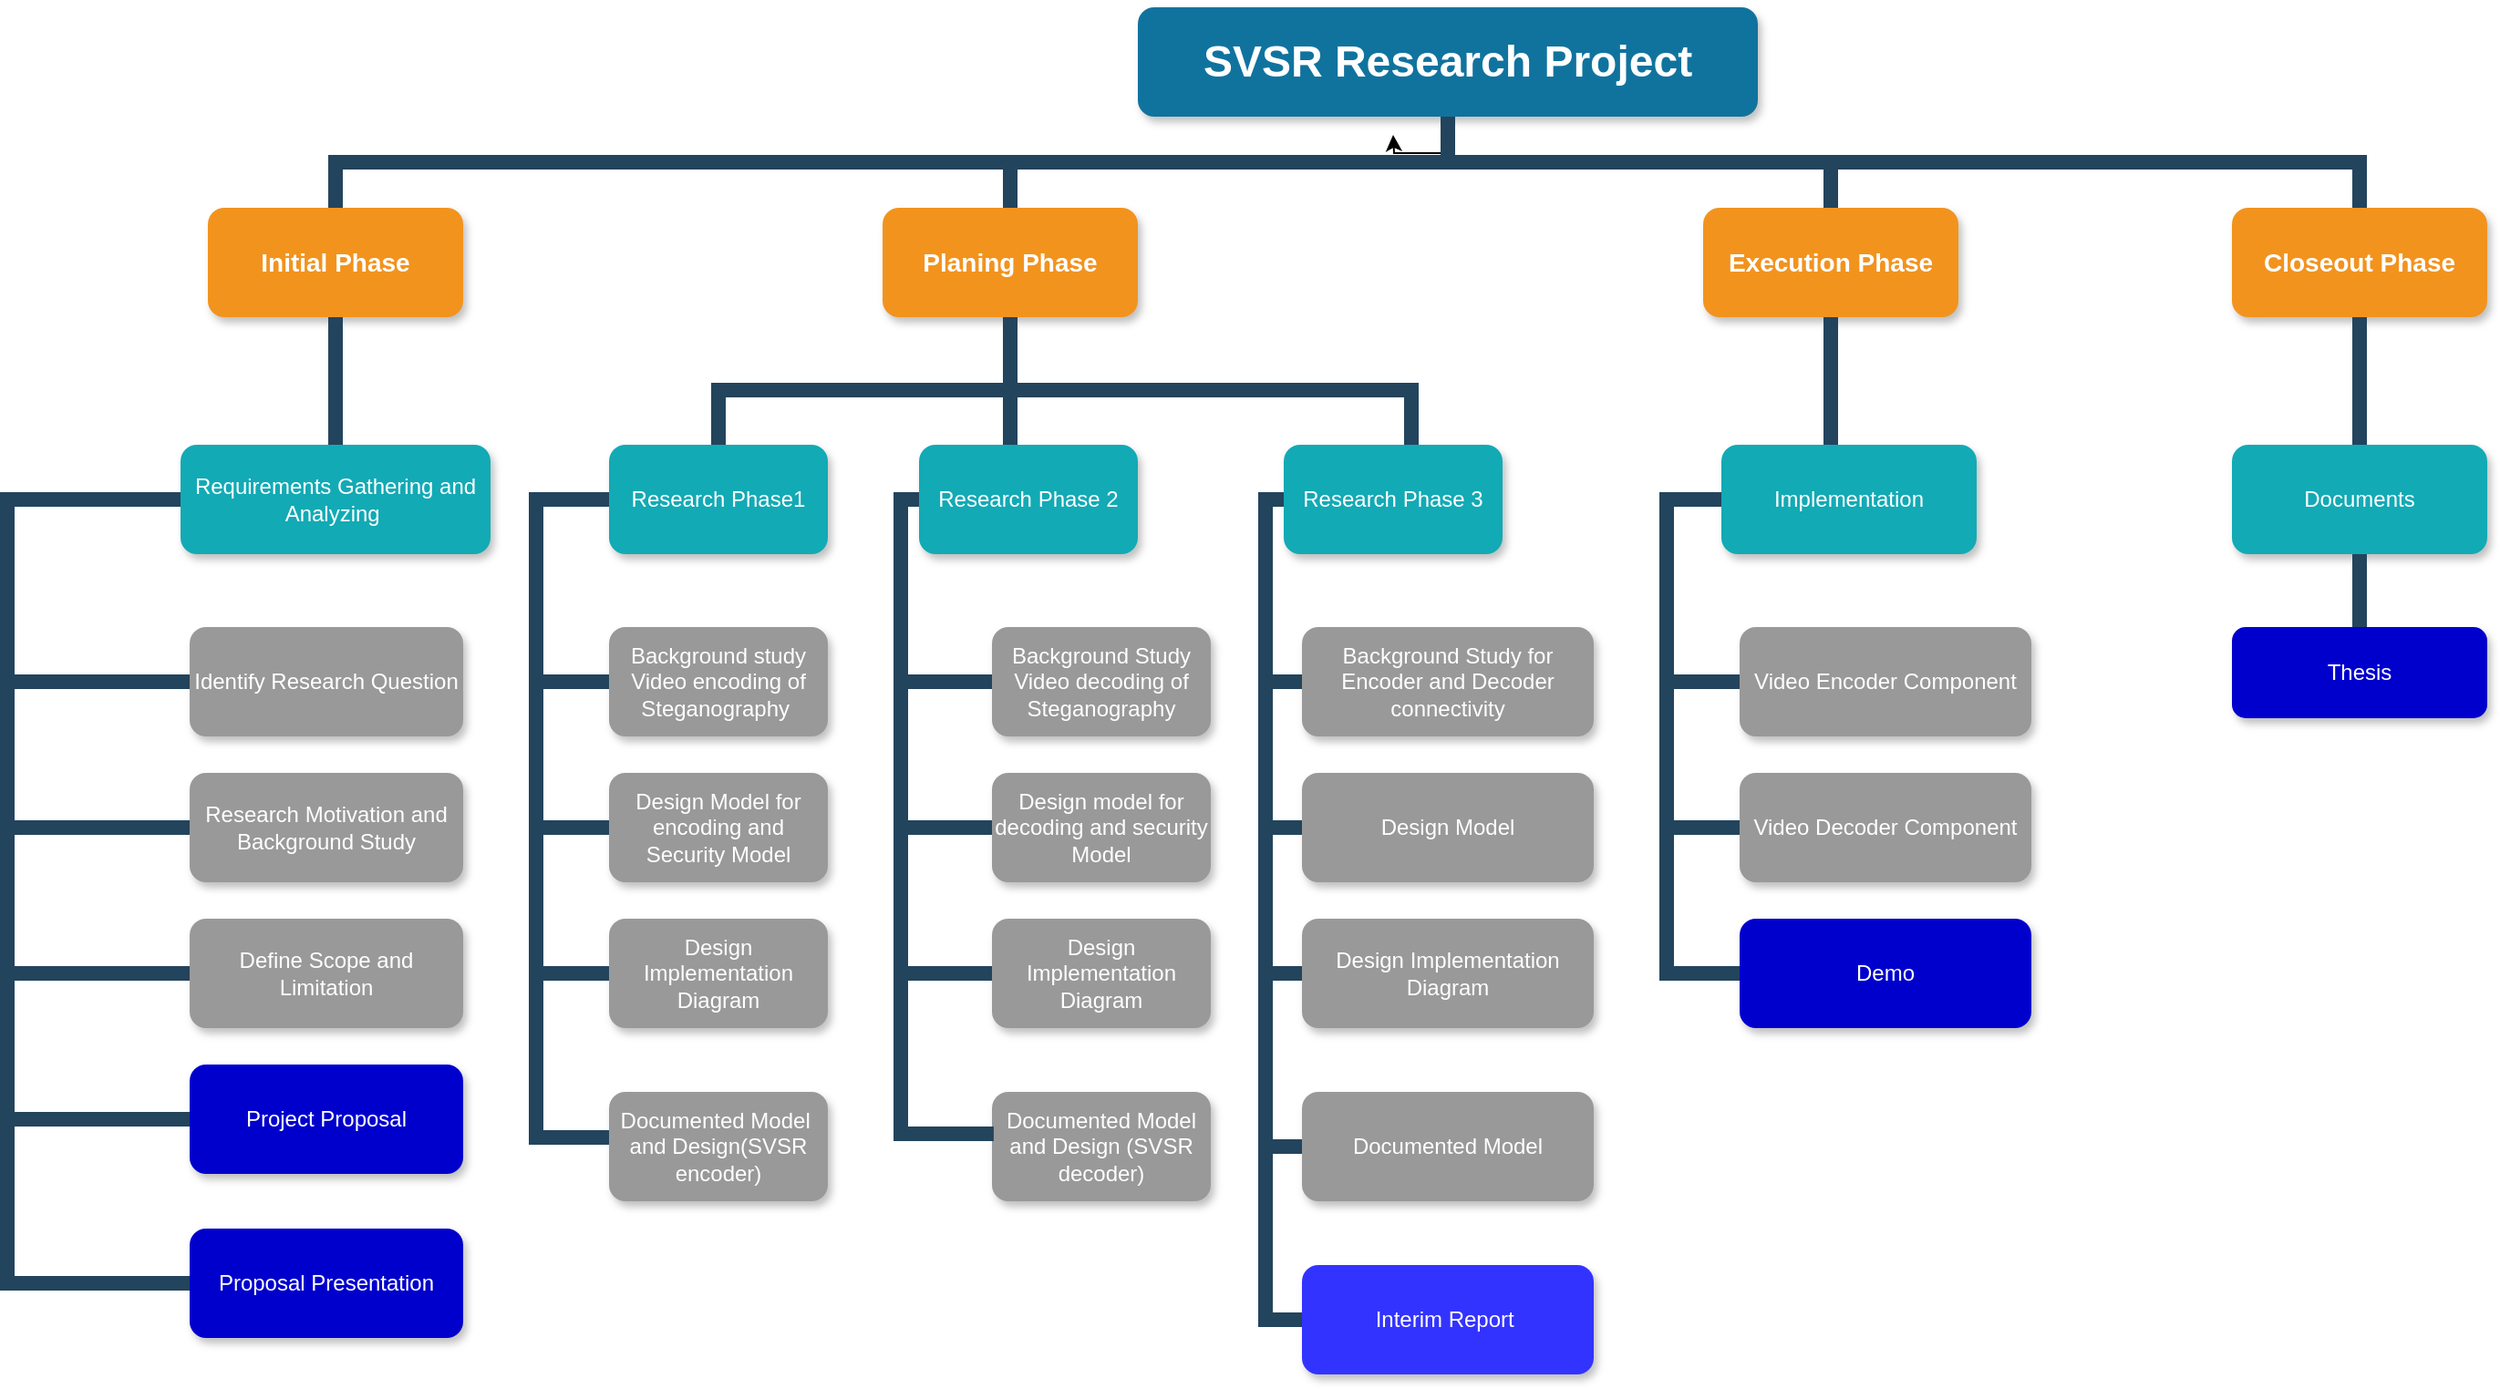 <mxfile version="11.0.1" type="github"><diagram name="Page-1" id="64c3da0e-402f-94eb-ee01-a36477274f13"><mxGraphModel dx="1068" dy="450" grid="1" gridSize="10" guides="1" tooltips="1" connect="1" arrows="1" fold="1" page="1" pageScale="1" pageWidth="1169" pageHeight="826" background="#ffffff" math="0" shadow="0"><root><mxCell id="0"/><mxCell id="1" parent="0"/><mxCell id="FaRs8WfyJyjP6b_1I3c2-232" style="edgeStyle=orthogonalEdgeStyle;rounded=0;orthogonalLoop=1;jettySize=auto;html=1;" edge="1" parent="1" source="2"><mxGeometry relative="1" as="geometry"><mxPoint x="810" y="130" as="targetPoint"/></mxGeometry></mxCell><mxCell id="2" value="SVSR Research Project" style="whiteSpace=wrap;rounded=1;shadow=1;fillColor=#10739E;strokeColor=none;fontColor=#FFFFFF;fontStyle=1;fontSize=24" parent="1" vertex="1"><mxGeometry x="670" y="60" width="340" height="60" as="geometry"/></mxCell><mxCell id="3" value="Initial Phase" style="whiteSpace=wrap;rounded=1;fillColor=#F2931E;strokeColor=none;shadow=1;fontColor=#FFFFFF;fontStyle=1;fontSize=14" parent="1" vertex="1"><mxGeometry x="160" y="170.0" width="140" height="60" as="geometry"/></mxCell><mxCell id="4" value="Planing Phase" style="whiteSpace=wrap;rounded=1;fillColor=#F2931E;strokeColor=none;shadow=1;fontColor=#FFFFFF;fontStyle=1;fontSize=14" parent="1" vertex="1"><mxGeometry x="530" y="170.0" width="140" height="60" as="geometry"/></mxCell><mxCell id="6" value="Execution Phase" style="whiteSpace=wrap;rounded=1;fillColor=#F2931E;strokeColor=none;shadow=1;fontColor=#FFFFFF;fontStyle=1;fontSize=14" parent="1" vertex="1"><mxGeometry x="980" y="170.0" width="140" height="60" as="geometry"/></mxCell><mxCell id="7" value="Closeout Phase" style="whiteSpace=wrap;rounded=1;fillColor=#F2931E;strokeColor=none;shadow=1;fontColor=#FFFFFF;fontStyle=1;fontSize=14" parent="1" vertex="1"><mxGeometry x="1270" y="170.0" width="140" height="60" as="geometry"/></mxCell><mxCell id="10" value="Requirements Gathering and Analyzing " style="whiteSpace=wrap;rounded=1;fillColor=#12AAB5;strokeColor=none;shadow=1;fontColor=#FFFFFF;" parent="1" vertex="1"><mxGeometry x="145" y="300" width="170" height="60" as="geometry"/></mxCell><mxCell id="23" value="Identify Research Question" style="whiteSpace=wrap;rounded=1;fillColor=#999999;strokeColor=none;shadow=1;fontColor=#FFFFFF;fontStyle=0" parent="1" vertex="1"><mxGeometry x="150" y="400" width="150" height="60" as="geometry"/></mxCell><mxCell id="24" value="Research Motivation and Background Study" style="whiteSpace=wrap;rounded=1;fillColor=#999999;strokeColor=none;shadow=1;fontColor=#FFFFFF;fontStyle=0" parent="1" vertex="1"><mxGeometry x="150" y="480" width="150" height="60" as="geometry"/></mxCell><mxCell id="25" value="Define Scope and Limitation" style="whiteSpace=wrap;rounded=1;fillColor=#999999;strokeColor=none;shadow=1;fontColor=#FFFFFF;fontStyle=0" parent="1" vertex="1"><mxGeometry x="150" y="560" width="150" height="60" as="geometry"/></mxCell><mxCell id="26" value="Project Proposal" style="whiteSpace=wrap;rounded=1;fillColor=#0000CC;strokeColor=none;shadow=1;fontColor=#FFFFFF;fontStyle=0" parent="1" vertex="1"><mxGeometry x="150" y="640" width="150" height="60" as="geometry"/></mxCell><mxCell id="27" value="Proposal Presentation" style="whiteSpace=wrap;rounded=1;fillColor=#0000CC;strokeColor=none;shadow=1;fontColor=#FFFFFF;fontStyle=0;direction=south;" parent="1" vertex="1"><mxGeometry x="150" y="730" width="150" height="60" as="geometry"/></mxCell><mxCell id="43" value="Research Phase1" style="whiteSpace=wrap;rounded=1;fillColor=#12AAB5;strokeColor=none;shadow=1;fontColor=#FFFFFF;" parent="1" vertex="1"><mxGeometry x="380.0" y="300.0" width="120" height="60" as="geometry"/></mxCell><mxCell id="44" value="Research Phase 2" style="whiteSpace=wrap;rounded=1;fillColor=#12AAB5;strokeColor=none;shadow=1;fontColor=#FFFFFF;" parent="1" vertex="1"><mxGeometry x="550.0" y="300.0" width="120" height="60" as="geometry"/></mxCell><mxCell id="45" value="Background study Video encoding of Steganography " style="whiteSpace=wrap;rounded=1;fillColor=#999999;strokeColor=none;shadow=1;fontColor=#FFFFFF;fontStyle=0" parent="1" vertex="1"><mxGeometry x="380" y="400" width="120" height="60" as="geometry"/></mxCell><mxCell id="46" value="Design Model for encoding and Security Model" style="whiteSpace=wrap;rounded=1;fillColor=#999999;strokeColor=none;shadow=1;fontColor=#FFFFFF;fontStyle=0" parent="1" vertex="1"><mxGeometry x="380.0" y="480.0" width="120" height="60" as="geometry"/></mxCell><mxCell id="47" value="Design Implementation Diagram" style="whiteSpace=wrap;rounded=1;fillColor=#999999;strokeColor=none;shadow=1;fontColor=#FFFFFF;fontStyle=0" parent="1" vertex="1"><mxGeometry x="380" y="560" width="120" height="60" as="geometry"/></mxCell><mxCell id="49" value="Documented Model  and Design(SVSR encoder)" style="whiteSpace=wrap;rounded=1;fillColor=#999999;strokeColor=none;shadow=1;fontColor=#FFFFFF;fontStyle=0" parent="1" vertex="1"><mxGeometry x="380.0" y="655.0" width="120" height="60" as="geometry"/></mxCell><mxCell id="50" value="Background Study Video decoding of Steganography" style="whiteSpace=wrap;rounded=1;fillColor=#999999;strokeColor=none;shadow=1;fontColor=#FFFFFF;fontStyle=0" parent="1" vertex="1"><mxGeometry x="590" y="400" width="120" height="60" as="geometry"/></mxCell><mxCell id="51" value="Design model for decoding and security Model" style="whiteSpace=wrap;rounded=1;fillColor=#999999;strokeColor=none;shadow=1;fontColor=#FFFFFF;fontStyle=0" parent="1" vertex="1"><mxGeometry x="590.0" y="480.0" width="120" height="60" as="geometry"/></mxCell><mxCell id="52" value="Design Implementation Diagram" style="whiteSpace=wrap;rounded=1;fillColor=#999999;strokeColor=none;shadow=1;fontColor=#FFFFFF;fontStyle=0" parent="1" vertex="1"><mxGeometry x="590" y="560" width="120" height="60" as="geometry"/></mxCell><mxCell id="53" value="Documented Model and Design (SVSR decoder)" style="whiteSpace=wrap;rounded=1;fillColor=#999999;strokeColor=none;shadow=1;fontColor=#FFFFFF;fontStyle=0" parent="1" vertex="1"><mxGeometry x="590.0" y="655.0" width="120" height="60" as="geometry"/></mxCell><mxCell id="103" value="" style="edgeStyle=elbowEdgeStyle;elbow=vertical;rounded=0;fontColor=#000000;endArrow=none;endFill=0;strokeWidth=8;strokeColor=#23445D;" parent="1" source="3" target="10" edge="1"><mxGeometry width="100" height="100" relative="1" as="geometry"><mxPoint x="20" y="290" as="sourcePoint"/><mxPoint x="120" y="190" as="targetPoint"/><Array as="points"><mxPoint x="230" y="290"/></Array></mxGeometry></mxCell><mxCell id="105" value="" style="edgeStyle=elbowEdgeStyle;elbow=horizontal;rounded=0;fontColor=#000000;endArrow=none;endFill=0;strokeWidth=8;strokeColor=#23445D;" parent="1" source="10" target="23" edge="1"><mxGeometry width="100" height="100" relative="1" as="geometry"><mxPoint x="10" y="480" as="sourcePoint"/><mxPoint x="110" y="380" as="targetPoint"/><Array as="points"><mxPoint x="50" y="380"/></Array></mxGeometry></mxCell><mxCell id="106" value="" style="edgeStyle=elbowEdgeStyle;elbow=horizontal;rounded=0;fontColor=#000000;endArrow=none;endFill=0;strokeWidth=8;strokeColor=#23445D;" parent="1" source="10" target="24" edge="1"><mxGeometry width="100" height="100" relative="1" as="geometry"><mxPoint x="80" y="340" as="sourcePoint"/><mxPoint x="80" y="440" as="targetPoint"/><Array as="points"><mxPoint x="50" y="400"/></Array></mxGeometry></mxCell><mxCell id="107" value="" style="edgeStyle=elbowEdgeStyle;elbow=horizontal;rounded=0;fontColor=#000000;endArrow=none;endFill=0;strokeWidth=8;strokeColor=#23445D;" parent="1" source="10" target="27" edge="1"><mxGeometry width="100" height="100" relative="1" as="geometry"><mxPoint x="80" y="340" as="sourcePoint"/><mxPoint x="80" y="440" as="targetPoint"/><Array as="points"><mxPoint x="50" y="540"/></Array></mxGeometry></mxCell><mxCell id="109" value="" style="edgeStyle=elbowEdgeStyle;elbow=horizontal;rounded=0;fontColor=#000000;endArrow=none;endFill=0;strokeWidth=8;strokeColor=#23445D;" parent="1" source="10" target="26" edge="1"><mxGeometry width="100" height="100" relative="1" as="geometry"><mxPoint x="100" y="360" as="sourcePoint"/><mxPoint x="100" y="460" as="targetPoint"/><Array as="points"><mxPoint x="50" y="410"/></Array></mxGeometry></mxCell><mxCell id="110" value="" style="edgeStyle=elbowEdgeStyle;elbow=horizontal;rounded=0;fontColor=#000000;endArrow=none;endFill=0;strokeWidth=8;strokeColor=#23445D;" parent="1" source="10" target="25" edge="1"><mxGeometry width="100" height="100" relative="1" as="geometry"><mxPoint x="110" y="370" as="sourcePoint"/><mxPoint x="110" y="470" as="targetPoint"/><Array as="points"><mxPoint x="50" y="430"/></Array></mxGeometry></mxCell><mxCell id="116" value="" style="edgeStyle=elbowEdgeStyle;elbow=vertical;rounded=0;fontColor=#000000;endArrow=none;endFill=0;strokeWidth=8;strokeColor=#23445D;entryX=0.5;entryY=0;entryDx=0;entryDy=0;" parent="1" source="4" target="43" edge="1"><mxGeometry width="100" height="100" relative="1" as="geometry"><mxPoint x="240" y="240.0" as="sourcePoint"/><mxPoint x="400" y="300" as="targetPoint"/><Array as="points"><mxPoint x="480" y="270"/><mxPoint x="470" y="220"/><mxPoint x="410" y="280"/><mxPoint x="440" y="270"/><mxPoint x="420" y="290"/><mxPoint x="600" y="270"/><mxPoint x="600" y="260"/><mxPoint x="580" y="260"/><mxPoint x="580" y="270"/><mxPoint x="600" y="260"/><mxPoint x="580" y="260"/></Array></mxGeometry></mxCell><mxCell id="117" value="" style="edgeStyle=elbowEdgeStyle;elbow=vertical;rounded=0;fontColor=#000000;endArrow=none;endFill=0;strokeWidth=8;strokeColor=#23445D;" parent="1" source="4" edge="1"><mxGeometry width="100" height="100" relative="1" as="geometry"><mxPoint x="240" y="240.0" as="sourcePoint"/><mxPoint x="600" y="300" as="targetPoint"/><Array as="points"><mxPoint x="600" y="270"/><mxPoint x="620" y="270"/></Array></mxGeometry></mxCell><mxCell id="118" value="" style="edgeStyle=elbowEdgeStyle;elbow=horizontal;rounded=0;fontColor=#000000;endArrow=none;endFill=0;strokeWidth=8;strokeColor=#23445D;" parent="1" source="43" edge="1"><mxGeometry width="100" height="100" relative="1" as="geometry"><mxPoint x="420" y="330.0" as="sourcePoint"/><mxPoint x="380" y="430" as="targetPoint"/><Array as="points"><mxPoint x="340" y="400"/><mxPoint x="370" y="420"/><mxPoint x="420" y="380"/></Array></mxGeometry></mxCell><mxCell id="119" value="" style="edgeStyle=elbowEdgeStyle;elbow=horizontal;rounded=0;fontColor=#000000;endArrow=none;endFill=0;strokeWidth=8;strokeColor=#23445D;" parent="1" source="43" edge="1"><mxGeometry width="100" height="100" relative="1" as="geometry"><mxPoint x="430" y="330" as="sourcePoint"/><mxPoint x="380" y="510" as="targetPoint"/><Array as="points"><mxPoint x="340" y="400"/><mxPoint x="370" y="420"/></Array></mxGeometry></mxCell><mxCell id="120" value="" style="edgeStyle=elbowEdgeStyle;elbow=horizontal;rounded=0;fontColor=#000000;endArrow=none;endFill=0;strokeWidth=8;strokeColor=#23445D;" parent="1" source="43" edge="1"><mxGeometry width="100" height="100" relative="1" as="geometry"><mxPoint x="430" y="330" as="sourcePoint"/><mxPoint x="380" y="680" as="targetPoint"/><Array as="points"><mxPoint x="340" y="390"/><mxPoint x="370" y="380"/><mxPoint x="420" y="550"/></Array></mxGeometry></mxCell><mxCell id="122" value="" style="edgeStyle=elbowEdgeStyle;elbow=horizontal;rounded=0;fontColor=#000000;endArrow=none;endFill=0;strokeWidth=8;strokeColor=#23445D;" parent="1" source="43" edge="1"><mxGeometry width="100" height="100" relative="1" as="geometry"><mxPoint x="430" y="330" as="sourcePoint"/><mxPoint x="380" y="590" as="targetPoint"/><Array as="points"><mxPoint x="340" y="420"/><mxPoint x="370" y="330"/><mxPoint x="420" y="470"/></Array></mxGeometry></mxCell><mxCell id="123" value="" style="edgeStyle=elbowEdgeStyle;elbow=horizontal;rounded=0;fontColor=#000000;endArrow=none;endFill=0;strokeWidth=8;strokeColor=#23445D;" parent="1" source="44" edge="1"><mxGeometry width="100" height="100" relative="1" as="geometry"><mxPoint x="610" y="330.0" as="sourcePoint"/><mxPoint x="590" y="430" as="targetPoint"/><Array as="points"><mxPoint x="540" y="420"/><mxPoint x="540" y="400"/><mxPoint x="620" y="380"/></Array></mxGeometry></mxCell><mxCell id="124" value="" style="edgeStyle=elbowEdgeStyle;elbow=horizontal;rounded=0;fontColor=#000000;endArrow=none;endFill=0;strokeWidth=8;strokeColor=#23445D;" parent="1" source="44" edge="1"><mxGeometry width="100" height="100" relative="1" as="geometry"><mxPoint x="620" y="330" as="sourcePoint"/><mxPoint x="590" y="510" as="targetPoint"/><Array as="points"><mxPoint x="540" y="420"/><mxPoint x="600" y="430"/><mxPoint x="620" y="420"/></Array></mxGeometry></mxCell><mxCell id="126" value="" style="edgeStyle=elbowEdgeStyle;elbow=horizontal;rounded=0;fontColor=#000000;endArrow=none;endFill=0;strokeWidth=8;strokeColor=#23445D;entryX=0.008;entryY=0.383;entryDx=0;entryDy=0;entryPerimeter=0;" parent="1" source="44" target="53" edge="1"><mxGeometry width="100" height="100" relative="1" as="geometry"><mxPoint x="620" y="330" as="sourcePoint"/><mxPoint x="590" y="690" as="targetPoint"/><Array as="points"><mxPoint x="540" y="680"/><mxPoint x="540" y="390"/><mxPoint x="620" y="500"/></Array></mxGeometry></mxCell><mxCell id="127" value="" style="edgeStyle=elbowEdgeStyle;elbow=horizontal;rounded=0;fontColor=#000000;endArrow=none;endFill=0;strokeWidth=8;strokeColor=#23445D;exitX=0;exitY=0.5;exitDx=0;exitDy=0;" parent="1" source="44" edge="1"><mxGeometry width="100" height="100" relative="1" as="geometry"><mxPoint x="620" y="380" as="sourcePoint"/><mxPoint x="590" y="590" as="targetPoint"/><Array as="points"><mxPoint x="540" y="400"/><mxPoint x="580" y="400"/><mxPoint x="620" y="470"/></Array></mxGeometry></mxCell><mxCell id="133" value="Research Phase 3" style="whiteSpace=wrap;rounded=1;fillColor=#12AAB5;strokeColor=none;shadow=1;fontColor=#FFFFFF;" parent="1" vertex="1"><mxGeometry x="750.0" y="300.0" width="120" height="60" as="geometry"/></mxCell><mxCell id="134" value="Implementation" style="whiteSpace=wrap;rounded=1;fillColor=#12AAB5;strokeColor=none;shadow=1;fontColor=#FFFFFF;" parent="1" vertex="1"><mxGeometry x="990" y="300" width="140" height="60" as="geometry"/></mxCell><mxCell id="135" value="Background Study for Encoder and Decoder connectivity" style="whiteSpace=wrap;rounded=1;fillColor=#999999;strokeColor=none;shadow=1;fontColor=#FFFFFF;fontStyle=0" parent="1" vertex="1"><mxGeometry x="760" y="400" width="160" height="60" as="geometry"/></mxCell><mxCell id="136" value="Design Model" style="whiteSpace=wrap;rounded=1;fillColor=#999999;strokeColor=none;shadow=1;fontColor=#FFFFFF;fontStyle=0" parent="1" vertex="1"><mxGeometry x="760" y="480" width="160" height="60" as="geometry"/></mxCell><mxCell id="137" value="Design Implementation Diagram" style="whiteSpace=wrap;rounded=1;fillColor=#999999;strokeColor=none;shadow=1;fontColor=#FFFFFF;fontStyle=0" parent="1" vertex="1"><mxGeometry x="760" y="560" width="160" height="60" as="geometry"/></mxCell><mxCell id="138" value="Documented Model" style="whiteSpace=wrap;rounded=1;fillColor=#999999;strokeColor=none;shadow=1;fontColor=#FFFFFF;fontStyle=0" parent="1" vertex="1"><mxGeometry x="760" y="655" width="160" height="60" as="geometry"/></mxCell><mxCell id="139" value="Interim Report " style="whiteSpace=wrap;rounded=1;fillColor=#3333FF;strokeColor=none;shadow=1;fontColor=#FFFFFF;fontStyle=0" parent="1" vertex="1"><mxGeometry x="760" y="750" width="160" height="60" as="geometry"/></mxCell><mxCell id="140" value="Video Encoder Component" style="whiteSpace=wrap;rounded=1;fillColor=#999999;strokeColor=none;shadow=1;fontColor=#FFFFFF;fontStyle=0" parent="1" vertex="1"><mxGeometry x="1000" y="400" width="160" height="60" as="geometry"/></mxCell><mxCell id="141" value="Video Decoder Component" style="whiteSpace=wrap;rounded=1;fillColor=#999999;strokeColor=none;shadow=1;fontColor=#FFFFFF;fontStyle=0" parent="1" vertex="1"><mxGeometry x="1000" y="480" width="160" height="60" as="geometry"/></mxCell><mxCell id="142" value="Demo" style="whiteSpace=wrap;rounded=1;fillColor=#0000CC;strokeColor=none;shadow=1;fontColor=#FFFFFF;fontStyle=0" parent="1" vertex="1"><mxGeometry x="1000" y="560" width="160" height="60" as="geometry"/></mxCell><mxCell id="145" value="" style="edgeStyle=elbowEdgeStyle;elbow=horizontal;rounded=0;fontColor=#000000;endArrow=none;endFill=0;strokeWidth=8;strokeColor=#23445D;" parent="1" source="133" target="135" edge="1"><mxGeometry width="100" height="100" relative="1" as="geometry"><mxPoint x="790" y="330.0" as="sourcePoint"/><mxPoint x="800.0" y="430" as="targetPoint"/><Array as="points"><mxPoint x="740" y="430"/><mxPoint x="790" y="380"/></Array></mxGeometry></mxCell><mxCell id="146" value="" style="edgeStyle=elbowEdgeStyle;elbow=horizontal;rounded=0;fontColor=#000000;endArrow=none;endFill=0;strokeWidth=8;strokeColor=#23445D;entryX=0;entryY=0.5;entryDx=0;entryDy=0;" parent="1" source="133" target="137" edge="1"><mxGeometry width="100" height="100" relative="1" as="geometry"><mxPoint x="800" y="330" as="sourcePoint"/><mxPoint x="800.0" y="510" as="targetPoint"/><Array as="points"><mxPoint x="740" y="410"/><mxPoint x="790" y="420"/></Array></mxGeometry></mxCell><mxCell id="147" value="" style="edgeStyle=elbowEdgeStyle;elbow=horizontal;rounded=0;fontColor=#000000;endArrow=none;endFill=0;strokeWidth=8;strokeColor=#23445D;" parent="1" source="133" edge="1"><mxGeometry width="100" height="100" relative="1" as="geometry"><mxPoint x="800" y="330" as="sourcePoint"/><mxPoint x="760" y="780" as="targetPoint"/><Array as="points"><mxPoint x="740" y="400"/><mxPoint x="790" y="330"/><mxPoint x="790" y="330"/><mxPoint x="790" y="550"/></Array></mxGeometry></mxCell><mxCell id="150" value="" style="edgeStyle=elbowEdgeStyle;elbow=horizontal;rounded=0;fontColor=#000000;endArrow=none;endFill=0;strokeWidth=8;strokeColor=#23445D;" parent="1" source="134" edge="1"><mxGeometry width="100" height="100" relative="1" as="geometry"><mxPoint x="980" y="330.0" as="sourcePoint"/><mxPoint x="1000" y="430" as="targetPoint"/><Array as="points"><mxPoint x="960" y="430"/><mxPoint x="960" y="420"/><mxPoint x="990" y="380"/></Array></mxGeometry></mxCell><mxCell id="151" value="" style="edgeStyle=elbowEdgeStyle;elbow=horizontal;rounded=0;fontColor=#000000;endArrow=none;endFill=0;strokeWidth=8;strokeColor=#23445D;entryX=0;entryY=0.5;entryDx=0;entryDy=0;" parent="1" source="134" target="141" edge="1"><mxGeometry width="100" height="100" relative="1" as="geometry"><mxPoint x="990" y="330" as="sourcePoint"/><mxPoint x="1000" y="510" as="targetPoint"/><Array as="points"><mxPoint x="960" y="410"/><mxPoint x="990" y="420"/></Array></mxGeometry></mxCell><mxCell id="154" value="" style="edgeStyle=elbowEdgeStyle;elbow=horizontal;rounded=0;fontColor=#000000;endArrow=none;endFill=0;strokeWidth=8;strokeColor=#23445D;" parent="1" source="134" target="142" edge="1"><mxGeometry width="100" height="100" relative="1" as="geometry"><mxPoint x="990" y="330" as="sourcePoint"/><mxPoint x="990.0" y="590" as="targetPoint"/><Array as="points"><mxPoint x="960" y="370"/><mxPoint x="990" y="470"/></Array></mxGeometry></mxCell><mxCell id="222" value="" style="edgeStyle=elbowEdgeStyle;elbow=vertical;rounded=0;fontColor=#000000;endArrow=none;endFill=0;strokeWidth=8;strokeColor=#23445D;" parent="1" source="6" target="134" edge="1"><mxGeometry width="100" height="100" relative="1" as="geometry"><mxPoint x="1030" y="280" as="sourcePoint"/><mxPoint x="1130" y="180" as="targetPoint"/><Array as="points"><mxPoint x="1050" y="265"/></Array></mxGeometry></mxCell><mxCell id="229" value="" style="edgeStyle=elbowEdgeStyle;elbow=vertical;rounded=0;fontColor=#000000;endArrow=none;endFill=0;strokeWidth=8;strokeColor=#23445D;" parent="1" source="2" target="3" edge="1"><mxGeometry width="100" height="100" relative="1" as="geometry"><mxPoint x="540" y="140" as="sourcePoint"/><mxPoint x="640" y="40" as="targetPoint"/></mxGeometry></mxCell><mxCell id="230" value="" style="edgeStyle=elbowEdgeStyle;elbow=vertical;rounded=0;fontColor=#000000;endArrow=none;endFill=0;strokeWidth=8;strokeColor=#23445D;" parent="1" source="2" target="4" edge="1"><mxGeometry width="100" height="100" relative="1" as="geometry"><mxPoint x="550" y="150" as="sourcePoint"/><mxPoint x="650" y="50" as="targetPoint"/></mxGeometry></mxCell><mxCell id="231" value="" style="edgeStyle=elbowEdgeStyle;elbow=vertical;rounded=0;fontColor=#000000;endArrow=none;endFill=0;strokeWidth=8;strokeColor=#23445D;" parent="1" source="2" target="6" edge="1"><mxGeometry width="100" height="100" relative="1" as="geometry"><mxPoint x="560" y="160" as="sourcePoint"/><mxPoint x="660" y="60" as="targetPoint"/></mxGeometry></mxCell><mxCell id="232" value="" style="edgeStyle=elbowEdgeStyle;elbow=vertical;rounded=0;fontColor=#000000;endArrow=none;endFill=0;strokeWidth=8;strokeColor=#23445D;" parent="1" source="2" target="7" edge="1"><mxGeometry width="100" height="100" relative="1" as="geometry"><mxPoint x="570" y="170" as="sourcePoint"/><mxPoint x="670" y="70" as="targetPoint"/></mxGeometry></mxCell><mxCell id="Wbxan8lZ420Eitoqs935-235" value="" style="edgeStyle=elbowEdgeStyle;elbow=vertical;rounded=0;fontColor=#000000;endArrow=none;endFill=0;strokeWidth=8;strokeColor=#23445D;" parent="1" edge="1"><mxGeometry width="100" height="100" relative="1" as="geometry"><mxPoint x="600" y="230.0" as="sourcePoint"/><mxPoint x="820" y="300" as="targetPoint"/><Array as="points"><mxPoint x="560" y="270"/><mxPoint x="600" y="270"/><mxPoint x="620" y="270"/></Array></mxGeometry></mxCell><mxCell id="Wbxan8lZ420Eitoqs935-238" value="" style="edgeStyle=elbowEdgeStyle;elbow=horizontal;rounded=0;fontColor=#000000;endArrow=none;endFill=0;strokeWidth=8;strokeColor=#23445D;entryX=0;entryY=0.5;entryDx=0;entryDy=0;" parent="1" target="136" edge="1"><mxGeometry width="100" height="100" relative="1" as="geometry"><mxPoint x="750" y="330" as="sourcePoint"/><mxPoint x="750" y="510" as="targetPoint"/><Array as="points"><mxPoint x="740" y="410"/><mxPoint x="790" y="350"/><mxPoint x="810" y="330"/><mxPoint x="800" y="330"/><mxPoint x="790" y="430"/><mxPoint x="790" y="460"/><mxPoint x="800" y="430"/></Array></mxGeometry></mxCell><mxCell id="Wbxan8lZ420Eitoqs935-244" value="" style="edgeStyle=elbowEdgeStyle;elbow=horizontal;rounded=0;fontColor=#000000;endArrow=none;endFill=0;strokeWidth=8;strokeColor=#23445D;" parent="1" edge="1"><mxGeometry width="100" height="100" relative="1" as="geometry"><mxPoint x="750" y="330" as="sourcePoint"/><mxPoint x="760" y="685" as="targetPoint"/><Array as="points"><mxPoint x="740" y="440"/><mxPoint x="890" y="380"/><mxPoint x="790" y="510"/></Array></mxGeometry></mxCell><mxCell id="Wbxan8lZ420Eitoqs935-252" value="Documents" style="whiteSpace=wrap;rounded=1;fillColor=#12AAB5;strokeColor=none;shadow=1;fontColor=#FFFFFF;" parent="1" vertex="1"><mxGeometry x="1270" y="300" width="140" height="60" as="geometry"/></mxCell><mxCell id="Wbxan8lZ420Eitoqs935-253" value="" style="edgeStyle=elbowEdgeStyle;elbow=vertical;rounded=0;fontColor=#000000;endArrow=none;endFill=0;strokeWidth=8;strokeColor=#23445D;" parent="1" edge="1"><mxGeometry width="100" height="100" relative="1" as="geometry"><mxPoint x="1340" y="230.0" as="sourcePoint"/><mxPoint x="1340" y="300" as="targetPoint"/><Array as="points"><mxPoint x="1600" y="265"/></Array></mxGeometry></mxCell><mxCell id="Wbxan8lZ420Eitoqs935-254" value="Thesis" style="whiteSpace=wrap;rounded=1;fillColor=#0000CC;strokeColor=none;shadow=1;fontColor=#FFFFFF;fontStyle=0" parent="1" vertex="1"><mxGeometry x="1270" y="400" width="140" height="50" as="geometry"/></mxCell><mxCell id="Wbxan8lZ420Eitoqs935-255" value="" style="edgeStyle=elbowEdgeStyle;elbow=vertical;rounded=0;fontColor=#000000;endArrow=none;endFill=0;strokeWidth=8;strokeColor=#23445D;entryX=0.5;entryY=1;entryDx=0;entryDy=0;" parent="1" source="Wbxan8lZ420Eitoqs935-254" target="Wbxan8lZ420Eitoqs935-252" edge="1"><mxGeometry width="100" height="100" relative="1" as="geometry"><mxPoint x="1060" y="410" as="sourcePoint"/><mxPoint x="1340" y="370" as="targetPoint"/><Array as="points"><mxPoint x="1340" y="410"/></Array></mxGeometry></mxCell></root></mxGraphModel></diagram></mxfile>